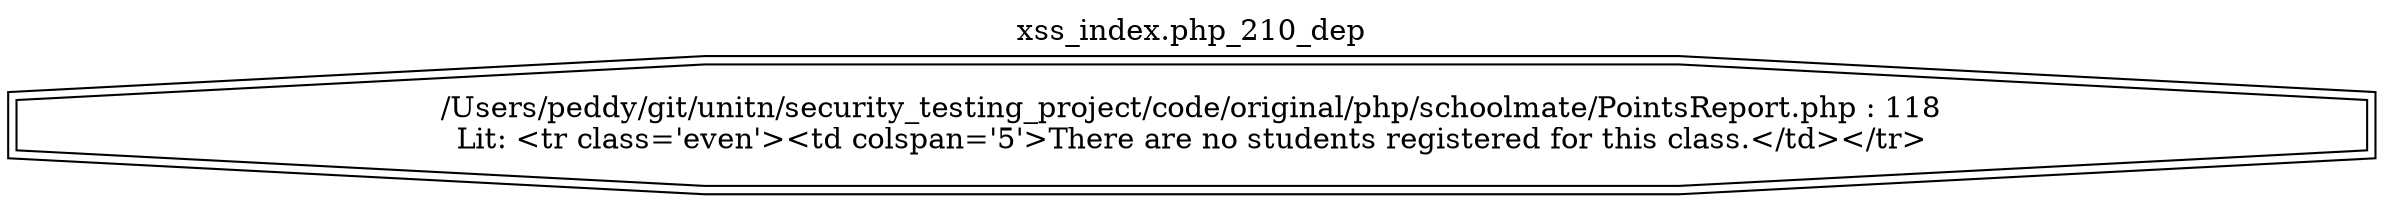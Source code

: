 digraph cfg {
  label="xss_index.php_210_dep";
  labelloc=t;
  n1 [shape=doubleoctagon, label="/Users/peddy/git/unitn/security_testing_project/code/original/php/schoolmate/PointsReport.php : 118\nLit: <tr class='even'><td colspan='5'>There are no students registered for this class.</td></tr>\n"];
}

